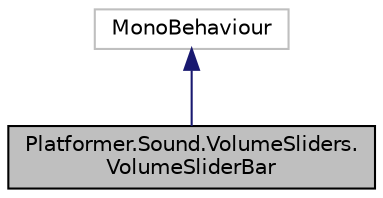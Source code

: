 digraph "Platformer.Sound.VolumeSliders.VolumeSliderBar"
{
 // LATEX_PDF_SIZE
  edge [fontname="Helvetica",fontsize="10",labelfontname="Helvetica",labelfontsize="10"];
  node [fontname="Helvetica",fontsize="10",shape=record];
  Node1 [label="Platformer.Sound.VolumeSliders.\lVolumeSliderBar",height=0.2,width=0.4,color="black", fillcolor="grey75", style="filled", fontcolor="black",tooltip="Slider bar that modifies the volume based on the value of the slider bar"];
  Node2 -> Node1 [dir="back",color="midnightblue",fontsize="10",style="solid",fontname="Helvetica"];
  Node2 [label="MonoBehaviour",height=0.2,width=0.4,color="grey75", fillcolor="white", style="filled",tooltip=" "];
}
